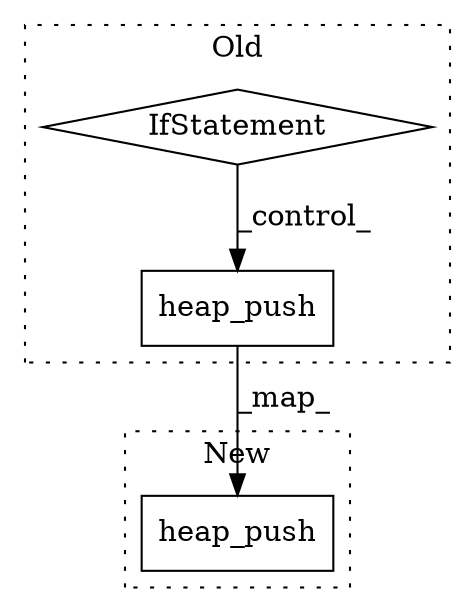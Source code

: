 digraph G {
subgraph cluster0 {
1 [label="heap_push" a="32" s="8973,9018" l="10,1" shape="box"];
3 [label="IfStatement" a="25" s="8907,8918" l="4,2" shape="diamond"];
label = "Old";
style="dotted";
}
subgraph cluster1 {
2 [label="heap_push" a="32" s="8951,8996" l="10,1" shape="box"];
label = "New";
style="dotted";
}
1 -> 2 [label="_map_"];
3 -> 1 [label="_control_"];
}